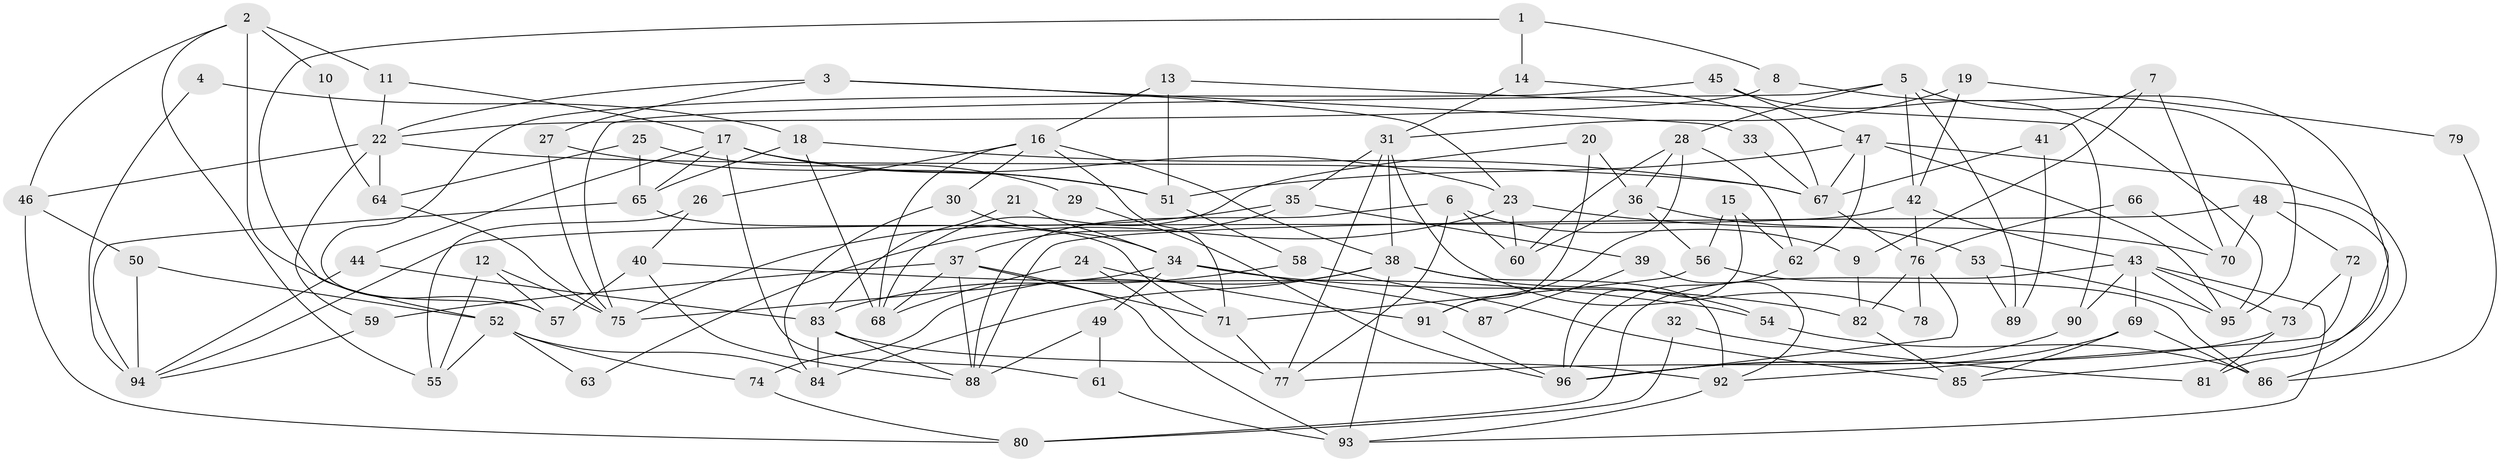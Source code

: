 // Generated by graph-tools (version 1.1) at 2025/02/03/09/25 03:02:00]
// undirected, 96 vertices, 192 edges
graph export_dot {
graph [start="1"]
  node [color=gray90,style=filled];
  1;
  2;
  3;
  4;
  5;
  6;
  7;
  8;
  9;
  10;
  11;
  12;
  13;
  14;
  15;
  16;
  17;
  18;
  19;
  20;
  21;
  22;
  23;
  24;
  25;
  26;
  27;
  28;
  29;
  30;
  31;
  32;
  33;
  34;
  35;
  36;
  37;
  38;
  39;
  40;
  41;
  42;
  43;
  44;
  45;
  46;
  47;
  48;
  49;
  50;
  51;
  52;
  53;
  54;
  55;
  56;
  57;
  58;
  59;
  60;
  61;
  62;
  63;
  64;
  65;
  66;
  67;
  68;
  69;
  70;
  71;
  72;
  73;
  74;
  75;
  76;
  77;
  78;
  79;
  80;
  81;
  82;
  83;
  84;
  85;
  86;
  87;
  88;
  89;
  90;
  91;
  92;
  93;
  94;
  95;
  96;
  1 -- 52;
  1 -- 14;
  1 -- 8;
  2 -- 55;
  2 -- 46;
  2 -- 10;
  2 -- 11;
  2 -- 57;
  3 -- 22;
  3 -- 23;
  3 -- 27;
  3 -- 33;
  4 -- 94;
  4 -- 18;
  5 -- 95;
  5 -- 75;
  5 -- 28;
  5 -- 42;
  5 -- 89;
  6 -- 77;
  6 -- 88;
  6 -- 9;
  6 -- 60;
  7 -- 41;
  7 -- 9;
  7 -- 70;
  8 -- 22;
  8 -- 85;
  9 -- 82;
  10 -- 64;
  11 -- 17;
  11 -- 22;
  12 -- 55;
  12 -- 75;
  12 -- 57;
  13 -- 51;
  13 -- 16;
  13 -- 90;
  14 -- 67;
  14 -- 31;
  15 -- 62;
  15 -- 96;
  15 -- 56;
  16 -- 68;
  16 -- 38;
  16 -- 26;
  16 -- 30;
  16 -- 71;
  17 -- 44;
  17 -- 23;
  17 -- 51;
  17 -- 61;
  17 -- 65;
  18 -- 68;
  18 -- 65;
  18 -- 67;
  19 -- 31;
  19 -- 42;
  19 -- 79;
  20 -- 91;
  20 -- 36;
  20 -- 68;
  21 -- 34;
  21 -- 83;
  22 -- 67;
  22 -- 46;
  22 -- 59;
  22 -- 64;
  23 -- 70;
  23 -- 60;
  23 -- 63;
  24 -- 91;
  24 -- 68;
  24 -- 77;
  25 -- 65;
  25 -- 64;
  25 -- 29;
  26 -- 40;
  26 -- 55;
  27 -- 51;
  27 -- 75;
  28 -- 62;
  28 -- 36;
  28 -- 60;
  28 -- 91;
  29 -- 96;
  30 -- 34;
  30 -- 84;
  31 -- 77;
  31 -- 38;
  31 -- 35;
  31 -- 78;
  32 -- 81;
  32 -- 80;
  33 -- 67;
  34 -- 82;
  34 -- 75;
  34 -- 49;
  34 -- 87;
  35 -- 37;
  35 -- 39;
  35 -- 75;
  36 -- 60;
  36 -- 53;
  36 -- 56;
  37 -- 71;
  37 -- 59;
  37 -- 68;
  37 -- 88;
  37 -- 93;
  38 -- 92;
  38 -- 93;
  38 -- 54;
  38 -- 74;
  38 -- 84;
  39 -- 92;
  39 -- 87;
  40 -- 57;
  40 -- 54;
  40 -- 88;
  41 -- 67;
  41 -- 89;
  42 -- 43;
  42 -- 76;
  42 -- 94;
  43 -- 69;
  43 -- 93;
  43 -- 73;
  43 -- 80;
  43 -- 90;
  43 -- 95;
  44 -- 83;
  44 -- 94;
  45 -- 95;
  45 -- 57;
  45 -- 47;
  46 -- 50;
  46 -- 80;
  47 -- 51;
  47 -- 62;
  47 -- 67;
  47 -- 86;
  47 -- 95;
  48 -- 72;
  48 -- 88;
  48 -- 70;
  48 -- 81;
  49 -- 88;
  49 -- 61;
  50 -- 52;
  50 -- 94;
  51 -- 58;
  52 -- 74;
  52 -- 84;
  52 -- 55;
  52 -- 63;
  53 -- 95;
  53 -- 89;
  54 -- 86;
  56 -- 71;
  56 -- 86;
  58 -- 85;
  58 -- 83;
  59 -- 94;
  61 -- 93;
  62 -- 96;
  64 -- 75;
  65 -- 71;
  65 -- 94;
  66 -- 76;
  66 -- 70;
  67 -- 76;
  69 -- 86;
  69 -- 96;
  69 -- 85;
  71 -- 77;
  72 -- 73;
  72 -- 92;
  73 -- 77;
  73 -- 81;
  74 -- 80;
  76 -- 78;
  76 -- 82;
  76 -- 96;
  79 -- 86;
  82 -- 85;
  83 -- 84;
  83 -- 88;
  83 -- 92;
  90 -- 96;
  91 -- 96;
  92 -- 93;
}
